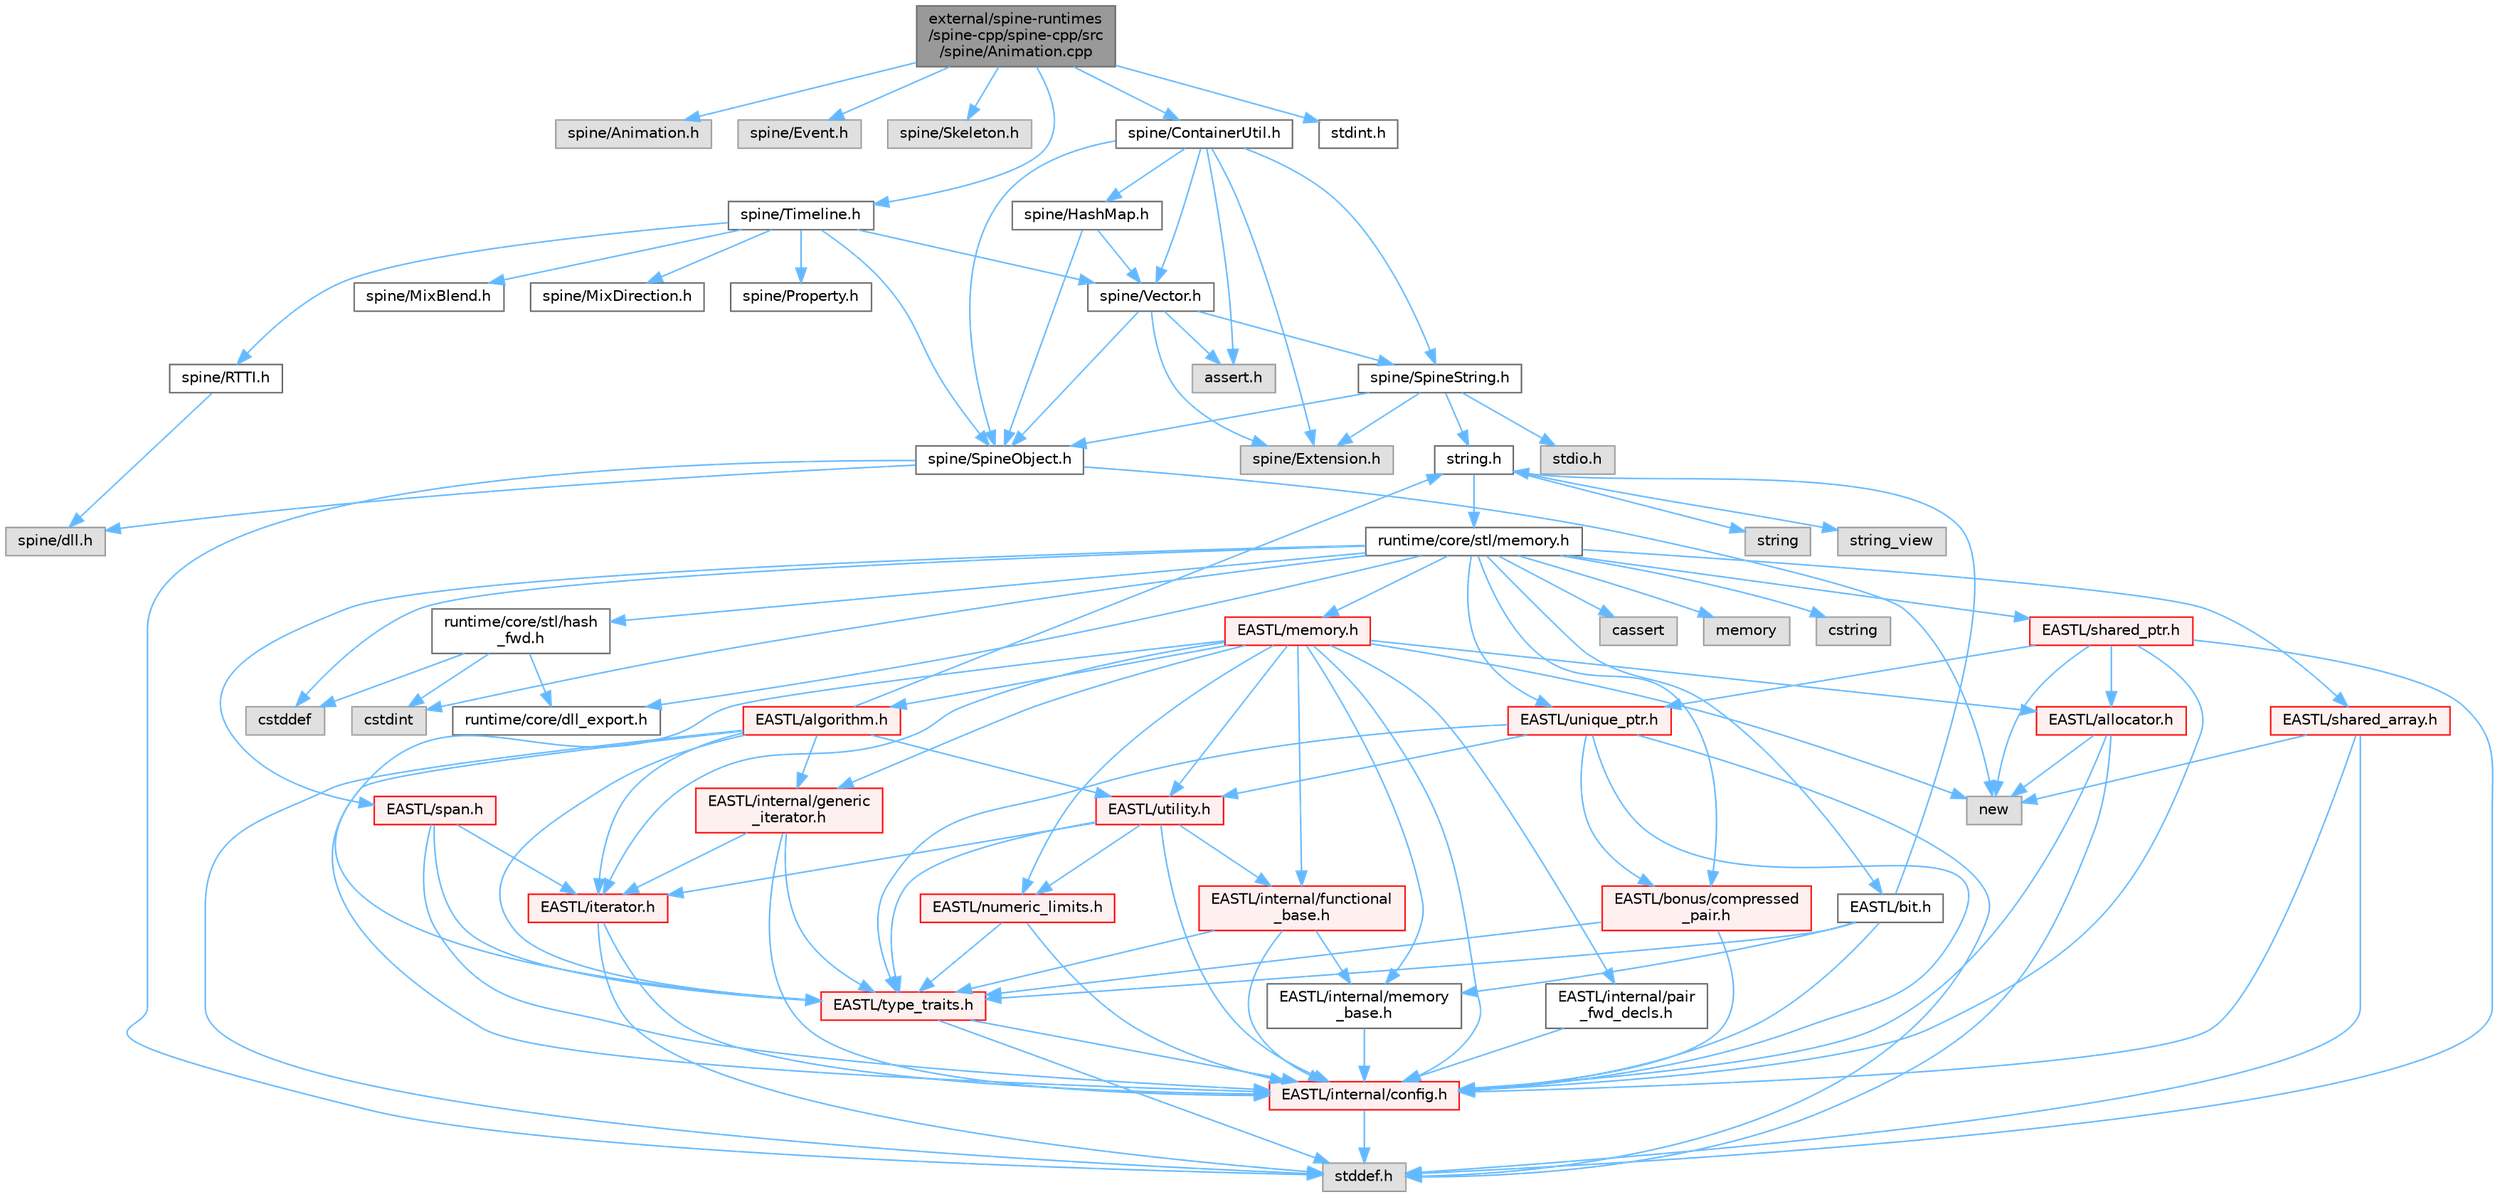 digraph "external/spine-runtimes/spine-cpp/spine-cpp/src/spine/Animation.cpp"
{
 // LATEX_PDF_SIZE
  bgcolor="transparent";
  edge [fontname=Helvetica,fontsize=10,labelfontname=Helvetica,labelfontsize=10];
  node [fontname=Helvetica,fontsize=10,shape=box,height=0.2,width=0.4];
  Node1 [id="Node000001",label="external/spine-runtimes\l/spine-cpp/spine-cpp/src\l/spine/Animation.cpp",height=0.2,width=0.4,color="gray40", fillcolor="grey60", style="filled", fontcolor="black",tooltip=" "];
  Node1 -> Node2 [id="edge117_Node000001_Node000002",color="steelblue1",style="solid",tooltip=" "];
  Node2 [id="Node000002",label="spine/Animation.h",height=0.2,width=0.4,color="grey60", fillcolor="#E0E0E0", style="filled",tooltip=" "];
  Node1 -> Node3 [id="edge118_Node000001_Node000003",color="steelblue1",style="solid",tooltip=" "];
  Node3 [id="Node000003",label="spine/Event.h",height=0.2,width=0.4,color="grey60", fillcolor="#E0E0E0", style="filled",tooltip=" "];
  Node1 -> Node4 [id="edge119_Node000001_Node000004",color="steelblue1",style="solid",tooltip=" "];
  Node4 [id="Node000004",label="spine/Skeleton.h",height=0.2,width=0.4,color="grey60", fillcolor="#E0E0E0", style="filled",tooltip=" "];
  Node1 -> Node5 [id="edge120_Node000001_Node000005",color="steelblue1",style="solid",tooltip=" "];
  Node5 [id="Node000005",label="spine/Timeline.h",height=0.2,width=0.4,color="grey40", fillcolor="white", style="filled",URL="$_timeline_8h.html",tooltip=" "];
  Node5 -> Node6 [id="edge121_Node000005_Node000006",color="steelblue1",style="solid",tooltip=" "];
  Node6 [id="Node000006",label="spine/RTTI.h",height=0.2,width=0.4,color="grey40", fillcolor="white", style="filled",URL="$_r_t_t_i_8h.html",tooltip=" "];
  Node6 -> Node7 [id="edge122_Node000006_Node000007",color="steelblue1",style="solid",tooltip=" "];
  Node7 [id="Node000007",label="spine/dll.h",height=0.2,width=0.4,color="grey60", fillcolor="#E0E0E0", style="filled",tooltip=" "];
  Node5 -> Node8 [id="edge123_Node000005_Node000008",color="steelblue1",style="solid",tooltip=" "];
  Node8 [id="Node000008",label="spine/Vector.h",height=0.2,width=0.4,color="grey40", fillcolor="white", style="filled",URL="$external_2spine-runtimes_2spine-cpp_2spine-cpp_2include_2spine_2vector_8h.html",tooltip=" "];
  Node8 -> Node9 [id="edge124_Node000008_Node000009",color="steelblue1",style="solid",tooltip=" "];
  Node9 [id="Node000009",label="spine/Extension.h",height=0.2,width=0.4,color="grey60", fillcolor="#E0E0E0", style="filled",tooltip=" "];
  Node8 -> Node10 [id="edge125_Node000008_Node000010",color="steelblue1",style="solid",tooltip=" "];
  Node10 [id="Node000010",label="spine/SpineObject.h",height=0.2,width=0.4,color="grey40", fillcolor="white", style="filled",URL="$_spine_object_8h.html",tooltip=" "];
  Node10 -> Node11 [id="edge126_Node000010_Node000011",color="steelblue1",style="solid",tooltip=" "];
  Node11 [id="Node000011",label="new",height=0.2,width=0.4,color="grey60", fillcolor="#E0E0E0", style="filled",tooltip=" "];
  Node10 -> Node12 [id="edge127_Node000010_Node000012",color="steelblue1",style="solid",tooltip=" "];
  Node12 [id="Node000012",label="stddef.h",height=0.2,width=0.4,color="grey60", fillcolor="#E0E0E0", style="filled",tooltip=" "];
  Node10 -> Node7 [id="edge128_Node000010_Node000007",color="steelblue1",style="solid",tooltip=" "];
  Node8 -> Node13 [id="edge129_Node000008_Node000013",color="steelblue1",style="solid",tooltip=" "];
  Node13 [id="Node000013",label="spine/SpineString.h",height=0.2,width=0.4,color="grey40", fillcolor="white", style="filled",URL="$_spine_string_8h.html",tooltip=" "];
  Node13 -> Node10 [id="edge130_Node000013_Node000010",color="steelblue1",style="solid",tooltip=" "];
  Node13 -> Node9 [id="edge131_Node000013_Node000009",color="steelblue1",style="solid",tooltip=" "];
  Node13 -> Node14 [id="edge132_Node000013_Node000014",color="steelblue1",style="solid",tooltip=" "];
  Node14 [id="Node000014",label="string.h",height=0.2,width=0.4,color="grey40", fillcolor="white", style="filled",URL="$string_8h.html",tooltip=" "];
  Node14 -> Node15 [id="edge133_Node000014_Node000015",color="steelblue1",style="solid",tooltip=" "];
  Node15 [id="Node000015",label="string",height=0.2,width=0.4,color="grey60", fillcolor="#E0E0E0", style="filled",tooltip=" "];
  Node14 -> Node16 [id="edge134_Node000014_Node000016",color="steelblue1",style="solid",tooltip=" "];
  Node16 [id="Node000016",label="string_view",height=0.2,width=0.4,color="grey60", fillcolor="#E0E0E0", style="filled",tooltip=" "];
  Node14 -> Node17 [id="edge135_Node000014_Node000017",color="steelblue1",style="solid",tooltip=" "];
  Node17 [id="Node000017",label="runtime/core/stl/memory.h",height=0.2,width=0.4,color="grey40", fillcolor="white", style="filled",URL="$runtime_2core_2stl_2memory_8h.html",tooltip=" "];
  Node17 -> Node18 [id="edge136_Node000017_Node000018",color="steelblue1",style="solid",tooltip=" "];
  Node18 [id="Node000018",label="cstddef",height=0.2,width=0.4,color="grey60", fillcolor="#E0E0E0", style="filled",tooltip=" "];
  Node17 -> Node19 [id="edge137_Node000017_Node000019",color="steelblue1",style="solid",tooltip=" "];
  Node19 [id="Node000019",label="cstdint",height=0.2,width=0.4,color="grey60", fillcolor="#E0E0E0", style="filled",tooltip=" "];
  Node17 -> Node20 [id="edge138_Node000017_Node000020",color="steelblue1",style="solid",tooltip=" "];
  Node20 [id="Node000020",label="cassert",height=0.2,width=0.4,color="grey60", fillcolor="#E0E0E0", style="filled",tooltip=" "];
  Node17 -> Node21 [id="edge139_Node000017_Node000021",color="steelblue1",style="solid",tooltip=" "];
  Node21 [id="Node000021",label="memory",height=0.2,width=0.4,color="grey60", fillcolor="#E0E0E0", style="filled",tooltip=" "];
  Node17 -> Node22 [id="edge140_Node000017_Node000022",color="steelblue1",style="solid",tooltip=" "];
  Node22 [id="Node000022",label="cstring",height=0.2,width=0.4,color="grey60", fillcolor="#E0E0E0", style="filled",tooltip=" "];
  Node17 -> Node23 [id="edge141_Node000017_Node000023",color="steelblue1",style="solid",tooltip=" "];
  Node23 [id="Node000023",label="EASTL/bit.h",height=0.2,width=0.4,color="grey40", fillcolor="white", style="filled",URL="$bit_8h.html",tooltip=" "];
  Node23 -> Node24 [id="edge142_Node000023_Node000024",color="steelblue1",style="solid",tooltip=" "];
  Node24 [id="Node000024",label="EASTL/internal/config.h",height=0.2,width=0.4,color="red", fillcolor="#FFF0F0", style="filled",URL="$runtime_2_e_a_s_t_l_2include_2_e_a_s_t_l_2internal_2config_8h.html",tooltip=" "];
  Node24 -> Node12 [id="edge143_Node000024_Node000012",color="steelblue1",style="solid",tooltip=" "];
  Node23 -> Node32 [id="edge144_Node000023_Node000032",color="steelblue1",style="solid",tooltip=" "];
  Node32 [id="Node000032",label="EASTL/internal/memory\l_base.h",height=0.2,width=0.4,color="grey40", fillcolor="white", style="filled",URL="$memory__base_8h.html",tooltip=" "];
  Node32 -> Node24 [id="edge145_Node000032_Node000024",color="steelblue1",style="solid",tooltip=" "];
  Node23 -> Node33 [id="edge146_Node000023_Node000033",color="steelblue1",style="solid",tooltip=" "];
  Node33 [id="Node000033",label="EASTL/type_traits.h",height=0.2,width=0.4,color="red", fillcolor="#FFF0F0", style="filled",URL="$_e_a_s_t_l_2include_2_e_a_s_t_l_2type__traits_8h.html",tooltip=" "];
  Node33 -> Node24 [id="edge147_Node000033_Node000024",color="steelblue1",style="solid",tooltip=" "];
  Node33 -> Node12 [id="edge148_Node000033_Node000012",color="steelblue1",style="solid",tooltip=" "];
  Node23 -> Node14 [id="edge149_Node000023_Node000014",color="steelblue1",style="solid",tooltip=" "];
  Node17 -> Node43 [id="edge150_Node000017_Node000043",color="steelblue1",style="solid",tooltip=" "];
  Node43 [id="Node000043",label="EASTL/memory.h",height=0.2,width=0.4,color="red", fillcolor="#FFF0F0", style="filled",URL="$runtime_2_e_a_s_t_l_2include_2_e_a_s_t_l_2memory_8h.html",tooltip=" "];
  Node43 -> Node24 [id="edge151_Node000043_Node000024",color="steelblue1",style="solid",tooltip=" "];
  Node43 -> Node32 [id="edge152_Node000043_Node000032",color="steelblue1",style="solid",tooltip=" "];
  Node43 -> Node44 [id="edge153_Node000043_Node000044",color="steelblue1",style="solid",tooltip=" "];
  Node44 [id="Node000044",label="EASTL/internal/generic\l_iterator.h",height=0.2,width=0.4,color="red", fillcolor="#FFF0F0", style="filled",URL="$generic__iterator_8h.html",tooltip=" "];
  Node44 -> Node24 [id="edge154_Node000044_Node000024",color="steelblue1",style="solid",tooltip=" "];
  Node44 -> Node45 [id="edge155_Node000044_Node000045",color="steelblue1",style="solid",tooltip=" "];
  Node45 [id="Node000045",label="EASTL/iterator.h",height=0.2,width=0.4,color="red", fillcolor="#FFF0F0", style="filled",URL="$_e_a_s_t_l_2include_2_e_a_s_t_l_2iterator_8h.html",tooltip=" "];
  Node45 -> Node24 [id="edge156_Node000045_Node000024",color="steelblue1",style="solid",tooltip=" "];
  Node45 -> Node12 [id="edge157_Node000045_Node000012",color="steelblue1",style="solid",tooltip=" "];
  Node44 -> Node33 [id="edge158_Node000044_Node000033",color="steelblue1",style="solid",tooltip=" "];
  Node43 -> Node48 [id="edge159_Node000043_Node000048",color="steelblue1",style="solid",tooltip=" "];
  Node48 [id="Node000048",label="EASTL/internal/pair\l_fwd_decls.h",height=0.2,width=0.4,color="grey40", fillcolor="white", style="filled",URL="$pair__fwd__decls_8h.html",tooltip=" "];
  Node48 -> Node24 [id="edge160_Node000048_Node000024",color="steelblue1",style="solid",tooltip=" "];
  Node43 -> Node49 [id="edge161_Node000043_Node000049",color="steelblue1",style="solid",tooltip=" "];
  Node49 [id="Node000049",label="EASTL/internal/functional\l_base.h",height=0.2,width=0.4,color="red", fillcolor="#FFF0F0", style="filled",URL="$functional__base_8h.html",tooltip=" "];
  Node49 -> Node24 [id="edge162_Node000049_Node000024",color="steelblue1",style="solid",tooltip=" "];
  Node49 -> Node32 [id="edge163_Node000049_Node000032",color="steelblue1",style="solid",tooltip=" "];
  Node49 -> Node33 [id="edge164_Node000049_Node000033",color="steelblue1",style="solid",tooltip=" "];
  Node43 -> Node50 [id="edge165_Node000043_Node000050",color="steelblue1",style="solid",tooltip=" "];
  Node50 [id="Node000050",label="EASTL/algorithm.h",height=0.2,width=0.4,color="red", fillcolor="#FFF0F0", style="filled",URL="$_e_a_s_t_l_2include_2_e_a_s_t_l_2algorithm_8h.html",tooltip=" "];
  Node50 -> Node24 [id="edge166_Node000050_Node000024",color="steelblue1",style="solid",tooltip=" "];
  Node50 -> Node33 [id="edge167_Node000050_Node000033",color="steelblue1",style="solid",tooltip=" "];
  Node50 -> Node45 [id="edge168_Node000050_Node000045",color="steelblue1",style="solid",tooltip=" "];
  Node50 -> Node59 [id="edge169_Node000050_Node000059",color="steelblue1",style="solid",tooltip=" "];
  Node59 [id="Node000059",label="EASTL/utility.h",height=0.2,width=0.4,color="red", fillcolor="#FFF0F0", style="filled",URL="$runtime_2_e_a_s_t_l_2include_2_e_a_s_t_l_2utility_8h.html",tooltip=" "];
  Node59 -> Node24 [id="edge170_Node000059_Node000024",color="steelblue1",style="solid",tooltip=" "];
  Node59 -> Node33 [id="edge171_Node000059_Node000033",color="steelblue1",style="solid",tooltip=" "];
  Node59 -> Node45 [id="edge172_Node000059_Node000045",color="steelblue1",style="solid",tooltip=" "];
  Node59 -> Node60 [id="edge173_Node000059_Node000060",color="steelblue1",style="solid",tooltip=" "];
  Node60 [id="Node000060",label="EASTL/numeric_limits.h",height=0.2,width=0.4,color="red", fillcolor="#FFF0F0", style="filled",URL="$numeric__limits_8h.html",tooltip=" "];
  Node60 -> Node24 [id="edge174_Node000060_Node000024",color="steelblue1",style="solid",tooltip=" "];
  Node60 -> Node33 [id="edge175_Node000060_Node000033",color="steelblue1",style="solid",tooltip=" "];
  Node59 -> Node49 [id="edge176_Node000059_Node000049",color="steelblue1",style="solid",tooltip=" "];
  Node50 -> Node44 [id="edge177_Node000050_Node000044",color="steelblue1",style="solid",tooltip=" "];
  Node50 -> Node12 [id="edge178_Node000050_Node000012",color="steelblue1",style="solid",tooltip=" "];
  Node50 -> Node14 [id="edge179_Node000050_Node000014",color="steelblue1",style="solid",tooltip=" "];
  Node43 -> Node33 [id="edge180_Node000043_Node000033",color="steelblue1",style="solid",tooltip=" "];
  Node43 -> Node57 [id="edge181_Node000043_Node000057",color="steelblue1",style="solid",tooltip=" "];
  Node57 [id="Node000057",label="EASTL/allocator.h",height=0.2,width=0.4,color="red", fillcolor="#FFF0F0", style="filled",URL="$runtime_2_e_a_s_t_l_2include_2_e_a_s_t_l_2allocator_8h.html",tooltip=" "];
  Node57 -> Node24 [id="edge182_Node000057_Node000024",color="steelblue1",style="solid",tooltip=" "];
  Node57 -> Node12 [id="edge183_Node000057_Node000012",color="steelblue1",style="solid",tooltip=" "];
  Node57 -> Node11 [id="edge184_Node000057_Node000011",color="steelblue1",style="solid",tooltip=" "];
  Node43 -> Node45 [id="edge185_Node000043_Node000045",color="steelblue1",style="solid",tooltip=" "];
  Node43 -> Node59 [id="edge186_Node000043_Node000059",color="steelblue1",style="solid",tooltip=" "];
  Node43 -> Node60 [id="edge187_Node000043_Node000060",color="steelblue1",style="solid",tooltip=" "];
  Node43 -> Node11 [id="edge188_Node000043_Node000011",color="steelblue1",style="solid",tooltip=" "];
  Node17 -> Node70 [id="edge189_Node000017_Node000070",color="steelblue1",style="solid",tooltip=" "];
  Node70 [id="Node000070",label="EASTL/shared_array.h",height=0.2,width=0.4,color="red", fillcolor="#FFF0F0", style="filled",URL="$shared__array_8h.html",tooltip=" "];
  Node70 -> Node24 [id="edge190_Node000070_Node000024",color="steelblue1",style="solid",tooltip=" "];
  Node70 -> Node11 [id="edge191_Node000070_Node000011",color="steelblue1",style="solid",tooltip=" "];
  Node70 -> Node12 [id="edge192_Node000070_Node000012",color="steelblue1",style="solid",tooltip=" "];
  Node17 -> Node73 [id="edge193_Node000017_Node000073",color="steelblue1",style="solid",tooltip=" "];
  Node73 [id="Node000073",label="EASTL/unique_ptr.h",height=0.2,width=0.4,color="red", fillcolor="#FFF0F0", style="filled",URL="$unique__ptr_8h.html",tooltip=" "];
  Node73 -> Node74 [id="edge194_Node000073_Node000074",color="steelblue1",style="solid",tooltip=" "];
  Node74 [id="Node000074",label="EASTL/bonus/compressed\l_pair.h",height=0.2,width=0.4,color="red", fillcolor="#FFF0F0", style="filled",URL="$compressed__pair_8h.html",tooltip=" "];
  Node74 -> Node24 [id="edge195_Node000074_Node000024",color="steelblue1",style="solid",tooltip=" "];
  Node74 -> Node33 [id="edge196_Node000074_Node000033",color="steelblue1",style="solid",tooltip=" "];
  Node73 -> Node24 [id="edge197_Node000073_Node000024",color="steelblue1",style="solid",tooltip=" "];
  Node73 -> Node33 [id="edge198_Node000073_Node000033",color="steelblue1",style="solid",tooltip=" "];
  Node73 -> Node59 [id="edge199_Node000073_Node000059",color="steelblue1",style="solid",tooltip=" "];
  Node73 -> Node12 [id="edge200_Node000073_Node000012",color="steelblue1",style="solid",tooltip=" "];
  Node17 -> Node76 [id="edge201_Node000017_Node000076",color="steelblue1",style="solid",tooltip=" "];
  Node76 [id="Node000076",label="EASTL/shared_ptr.h",height=0.2,width=0.4,color="red", fillcolor="#FFF0F0", style="filled",URL="$shared__ptr_8h.html",tooltip=" "];
  Node76 -> Node24 [id="edge202_Node000076_Node000024",color="steelblue1",style="solid",tooltip=" "];
  Node76 -> Node73 [id="edge203_Node000076_Node000073",color="steelblue1",style="solid",tooltip=" "];
  Node76 -> Node57 [id="edge204_Node000076_Node000057",color="steelblue1",style="solid",tooltip=" "];
  Node76 -> Node11 [id="edge205_Node000076_Node000011",color="steelblue1",style="solid",tooltip=" "];
  Node76 -> Node12 [id="edge206_Node000076_Node000012",color="steelblue1",style="solid",tooltip=" "];
  Node17 -> Node156 [id="edge207_Node000017_Node000156",color="steelblue1",style="solid",tooltip=" "];
  Node156 [id="Node000156",label="EASTL/span.h",height=0.2,width=0.4,color="red", fillcolor="#FFF0F0", style="filled",URL="$span_8h.html",tooltip=" "];
  Node156 -> Node24 [id="edge208_Node000156_Node000024",color="steelblue1",style="solid",tooltip=" "];
  Node156 -> Node33 [id="edge209_Node000156_Node000033",color="steelblue1",style="solid",tooltip=" "];
  Node156 -> Node45 [id="edge210_Node000156_Node000045",color="steelblue1",style="solid",tooltip=" "];
  Node17 -> Node74 [id="edge211_Node000017_Node000074",color="steelblue1",style="solid",tooltip=" "];
  Node17 -> Node159 [id="edge212_Node000017_Node000159",color="steelblue1",style="solid",tooltip=" "];
  Node159 [id="Node000159",label="runtime/core/dll_export.h",height=0.2,width=0.4,color="grey40", fillcolor="white", style="filled",URL="$dll__export_8h.html",tooltip=" "];
  Node17 -> Node160 [id="edge213_Node000017_Node000160",color="steelblue1",style="solid",tooltip=" "];
  Node160 [id="Node000160",label="runtime/core/stl/hash\l_fwd.h",height=0.2,width=0.4,color="grey40", fillcolor="white", style="filled",URL="$hash__fwd_8h.html",tooltip=" "];
  Node160 -> Node18 [id="edge214_Node000160_Node000018",color="steelblue1",style="solid",tooltip=" "];
  Node160 -> Node19 [id="edge215_Node000160_Node000019",color="steelblue1",style="solid",tooltip=" "];
  Node160 -> Node159 [id="edge216_Node000160_Node000159",color="steelblue1",style="solid",tooltip=" "];
  Node13 -> Node161 [id="edge217_Node000013_Node000161",color="steelblue1",style="solid",tooltip=" "];
  Node161 [id="Node000161",label="stdio.h",height=0.2,width=0.4,color="grey60", fillcolor="#E0E0E0", style="filled",tooltip=" "];
  Node8 -> Node162 [id="edge218_Node000008_Node000162",color="steelblue1",style="solid",tooltip=" "];
  Node162 [id="Node000162",label="assert.h",height=0.2,width=0.4,color="grey60", fillcolor="#E0E0E0", style="filled",tooltip=" "];
  Node5 -> Node163 [id="edge219_Node000005_Node000163",color="steelblue1",style="solid",tooltip=" "];
  Node163 [id="Node000163",label="spine/MixBlend.h",height=0.2,width=0.4,color="grey40", fillcolor="white", style="filled",URL="$_mix_blend_8h.html",tooltip=" "];
  Node5 -> Node164 [id="edge220_Node000005_Node000164",color="steelblue1",style="solid",tooltip=" "];
  Node164 [id="Node000164",label="spine/MixDirection.h",height=0.2,width=0.4,color="grey40", fillcolor="white", style="filled",URL="$_mix_direction_8h.html",tooltip=" "];
  Node5 -> Node10 [id="edge221_Node000005_Node000010",color="steelblue1",style="solid",tooltip=" "];
  Node5 -> Node165 [id="edge222_Node000005_Node000165",color="steelblue1",style="solid",tooltip=" "];
  Node165 [id="Node000165",label="spine/Property.h",height=0.2,width=0.4,color="grey40", fillcolor="white", style="filled",URL="$_property_8h.html",tooltip=" "];
  Node1 -> Node166 [id="edge223_Node000001_Node000166",color="steelblue1",style="solid",tooltip=" "];
  Node166 [id="Node000166",label="spine/ContainerUtil.h",height=0.2,width=0.4,color="grey40", fillcolor="white", style="filled",URL="$_container_util_8h.html",tooltip=" "];
  Node166 -> Node9 [id="edge224_Node000166_Node000009",color="steelblue1",style="solid",tooltip=" "];
  Node166 -> Node8 [id="edge225_Node000166_Node000008",color="steelblue1",style="solid",tooltip=" "];
  Node166 -> Node167 [id="edge226_Node000166_Node000167",color="steelblue1",style="solid",tooltip=" "];
  Node167 [id="Node000167",label="spine/HashMap.h",height=0.2,width=0.4,color="grey40", fillcolor="white", style="filled",URL="$_hash_map_8h.html",tooltip=" "];
  Node167 -> Node8 [id="edge227_Node000167_Node000008",color="steelblue1",style="solid",tooltip=" "];
  Node167 -> Node10 [id="edge228_Node000167_Node000010",color="steelblue1",style="solid",tooltip=" "];
  Node166 -> Node10 [id="edge229_Node000166_Node000010",color="steelblue1",style="solid",tooltip=" "];
  Node166 -> Node13 [id="edge230_Node000166_Node000013",color="steelblue1",style="solid",tooltip=" "];
  Node166 -> Node162 [id="edge231_Node000166_Node000162",color="steelblue1",style="solid",tooltip=" "];
  Node1 -> Node168 [id="edge232_Node000001_Node000168",color="steelblue1",style="solid",tooltip=" "];
  Node168 [id="Node000168",label="stdint.h",height=0.2,width=0.4,color="grey40", fillcolor="white", style="filled",URL="$stdint_8h.html",tooltip=" "];
}
